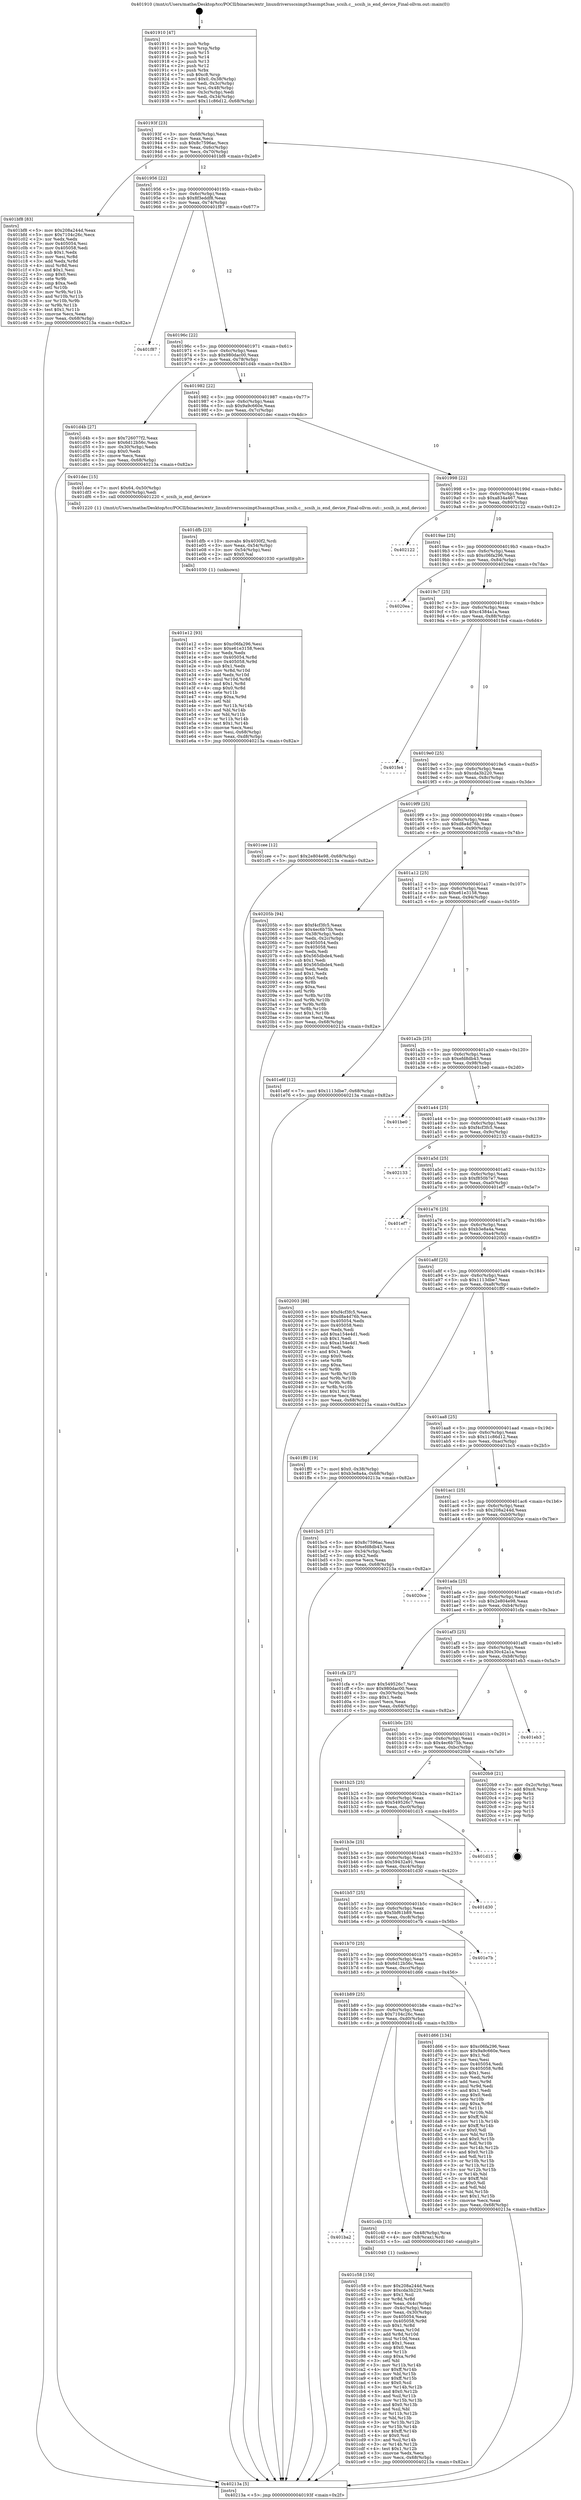 digraph "0x401910" {
  label = "0x401910 (/mnt/c/Users/mathe/Desktop/tcc/POCII/binaries/extr_linuxdriversscsimpt3sasmpt3sas_scsih.c__scsih_is_end_device_Final-ollvm.out::main(0))"
  labelloc = "t"
  node[shape=record]

  Entry [label="",width=0.3,height=0.3,shape=circle,fillcolor=black,style=filled]
  "0x40193f" [label="{
     0x40193f [23]\l
     | [instrs]\l
     &nbsp;&nbsp;0x40193f \<+3\>: mov -0x68(%rbp),%eax\l
     &nbsp;&nbsp;0x401942 \<+2\>: mov %eax,%ecx\l
     &nbsp;&nbsp;0x401944 \<+6\>: sub $0x8c7596ac,%ecx\l
     &nbsp;&nbsp;0x40194a \<+3\>: mov %eax,-0x6c(%rbp)\l
     &nbsp;&nbsp;0x40194d \<+3\>: mov %ecx,-0x70(%rbp)\l
     &nbsp;&nbsp;0x401950 \<+6\>: je 0000000000401bf8 \<main+0x2e8\>\l
  }"]
  "0x401bf8" [label="{
     0x401bf8 [83]\l
     | [instrs]\l
     &nbsp;&nbsp;0x401bf8 \<+5\>: mov $0x208a244d,%eax\l
     &nbsp;&nbsp;0x401bfd \<+5\>: mov $0x7104c26c,%ecx\l
     &nbsp;&nbsp;0x401c02 \<+2\>: xor %edx,%edx\l
     &nbsp;&nbsp;0x401c04 \<+7\>: mov 0x405054,%esi\l
     &nbsp;&nbsp;0x401c0b \<+7\>: mov 0x405058,%edi\l
     &nbsp;&nbsp;0x401c12 \<+3\>: sub $0x1,%edx\l
     &nbsp;&nbsp;0x401c15 \<+3\>: mov %esi,%r8d\l
     &nbsp;&nbsp;0x401c18 \<+3\>: add %edx,%r8d\l
     &nbsp;&nbsp;0x401c1b \<+4\>: imul %r8d,%esi\l
     &nbsp;&nbsp;0x401c1f \<+3\>: and $0x1,%esi\l
     &nbsp;&nbsp;0x401c22 \<+3\>: cmp $0x0,%esi\l
     &nbsp;&nbsp;0x401c25 \<+4\>: sete %r9b\l
     &nbsp;&nbsp;0x401c29 \<+3\>: cmp $0xa,%edi\l
     &nbsp;&nbsp;0x401c2c \<+4\>: setl %r10b\l
     &nbsp;&nbsp;0x401c30 \<+3\>: mov %r9b,%r11b\l
     &nbsp;&nbsp;0x401c33 \<+3\>: and %r10b,%r11b\l
     &nbsp;&nbsp;0x401c36 \<+3\>: xor %r10b,%r9b\l
     &nbsp;&nbsp;0x401c39 \<+3\>: or %r9b,%r11b\l
     &nbsp;&nbsp;0x401c3c \<+4\>: test $0x1,%r11b\l
     &nbsp;&nbsp;0x401c40 \<+3\>: cmovne %ecx,%eax\l
     &nbsp;&nbsp;0x401c43 \<+3\>: mov %eax,-0x68(%rbp)\l
     &nbsp;&nbsp;0x401c46 \<+5\>: jmp 000000000040213a \<main+0x82a\>\l
  }"]
  "0x401956" [label="{
     0x401956 [22]\l
     | [instrs]\l
     &nbsp;&nbsp;0x401956 \<+5\>: jmp 000000000040195b \<main+0x4b\>\l
     &nbsp;&nbsp;0x40195b \<+3\>: mov -0x6c(%rbp),%eax\l
     &nbsp;&nbsp;0x40195e \<+5\>: sub $0x8f3eddf8,%eax\l
     &nbsp;&nbsp;0x401963 \<+3\>: mov %eax,-0x74(%rbp)\l
     &nbsp;&nbsp;0x401966 \<+6\>: je 0000000000401f87 \<main+0x677\>\l
  }"]
  Exit [label="",width=0.3,height=0.3,shape=circle,fillcolor=black,style=filled,peripheries=2]
  "0x401f87" [label="{
     0x401f87\l
  }", style=dashed]
  "0x40196c" [label="{
     0x40196c [22]\l
     | [instrs]\l
     &nbsp;&nbsp;0x40196c \<+5\>: jmp 0000000000401971 \<main+0x61\>\l
     &nbsp;&nbsp;0x401971 \<+3\>: mov -0x6c(%rbp),%eax\l
     &nbsp;&nbsp;0x401974 \<+5\>: sub $0x980dac00,%eax\l
     &nbsp;&nbsp;0x401979 \<+3\>: mov %eax,-0x78(%rbp)\l
     &nbsp;&nbsp;0x40197c \<+6\>: je 0000000000401d4b \<main+0x43b\>\l
  }"]
  "0x401e12" [label="{
     0x401e12 [93]\l
     | [instrs]\l
     &nbsp;&nbsp;0x401e12 \<+5\>: mov $0xc06fa296,%esi\l
     &nbsp;&nbsp;0x401e17 \<+5\>: mov $0xe61e3158,%ecx\l
     &nbsp;&nbsp;0x401e1c \<+2\>: xor %edx,%edx\l
     &nbsp;&nbsp;0x401e1e \<+8\>: mov 0x405054,%r8d\l
     &nbsp;&nbsp;0x401e26 \<+8\>: mov 0x405058,%r9d\l
     &nbsp;&nbsp;0x401e2e \<+3\>: sub $0x1,%edx\l
     &nbsp;&nbsp;0x401e31 \<+3\>: mov %r8d,%r10d\l
     &nbsp;&nbsp;0x401e34 \<+3\>: add %edx,%r10d\l
     &nbsp;&nbsp;0x401e37 \<+4\>: imul %r10d,%r8d\l
     &nbsp;&nbsp;0x401e3b \<+4\>: and $0x1,%r8d\l
     &nbsp;&nbsp;0x401e3f \<+4\>: cmp $0x0,%r8d\l
     &nbsp;&nbsp;0x401e43 \<+4\>: sete %r11b\l
     &nbsp;&nbsp;0x401e47 \<+4\>: cmp $0xa,%r9d\l
     &nbsp;&nbsp;0x401e4b \<+3\>: setl %bl\l
     &nbsp;&nbsp;0x401e4e \<+3\>: mov %r11b,%r14b\l
     &nbsp;&nbsp;0x401e51 \<+3\>: and %bl,%r14b\l
     &nbsp;&nbsp;0x401e54 \<+3\>: xor %bl,%r11b\l
     &nbsp;&nbsp;0x401e57 \<+3\>: or %r11b,%r14b\l
     &nbsp;&nbsp;0x401e5a \<+4\>: test $0x1,%r14b\l
     &nbsp;&nbsp;0x401e5e \<+3\>: cmovne %ecx,%esi\l
     &nbsp;&nbsp;0x401e61 \<+3\>: mov %esi,-0x68(%rbp)\l
     &nbsp;&nbsp;0x401e64 \<+6\>: mov %eax,-0xd8(%rbp)\l
     &nbsp;&nbsp;0x401e6a \<+5\>: jmp 000000000040213a \<main+0x82a\>\l
  }"]
  "0x401d4b" [label="{
     0x401d4b [27]\l
     | [instrs]\l
     &nbsp;&nbsp;0x401d4b \<+5\>: mov $0x726077f2,%eax\l
     &nbsp;&nbsp;0x401d50 \<+5\>: mov $0x6d12b56c,%ecx\l
     &nbsp;&nbsp;0x401d55 \<+3\>: mov -0x30(%rbp),%edx\l
     &nbsp;&nbsp;0x401d58 \<+3\>: cmp $0x0,%edx\l
     &nbsp;&nbsp;0x401d5b \<+3\>: cmove %ecx,%eax\l
     &nbsp;&nbsp;0x401d5e \<+3\>: mov %eax,-0x68(%rbp)\l
     &nbsp;&nbsp;0x401d61 \<+5\>: jmp 000000000040213a \<main+0x82a\>\l
  }"]
  "0x401982" [label="{
     0x401982 [22]\l
     | [instrs]\l
     &nbsp;&nbsp;0x401982 \<+5\>: jmp 0000000000401987 \<main+0x77\>\l
     &nbsp;&nbsp;0x401987 \<+3\>: mov -0x6c(%rbp),%eax\l
     &nbsp;&nbsp;0x40198a \<+5\>: sub $0x9a9c660e,%eax\l
     &nbsp;&nbsp;0x40198f \<+3\>: mov %eax,-0x7c(%rbp)\l
     &nbsp;&nbsp;0x401992 \<+6\>: je 0000000000401dec \<main+0x4dc\>\l
  }"]
  "0x401dfb" [label="{
     0x401dfb [23]\l
     | [instrs]\l
     &nbsp;&nbsp;0x401dfb \<+10\>: movabs $0x4030f2,%rdi\l
     &nbsp;&nbsp;0x401e05 \<+3\>: mov %eax,-0x54(%rbp)\l
     &nbsp;&nbsp;0x401e08 \<+3\>: mov -0x54(%rbp),%esi\l
     &nbsp;&nbsp;0x401e0b \<+2\>: mov $0x0,%al\l
     &nbsp;&nbsp;0x401e0d \<+5\>: call 0000000000401030 \<printf@plt\>\l
     | [calls]\l
     &nbsp;&nbsp;0x401030 \{1\} (unknown)\l
  }"]
  "0x401dec" [label="{
     0x401dec [15]\l
     | [instrs]\l
     &nbsp;&nbsp;0x401dec \<+7\>: movl $0x64,-0x50(%rbp)\l
     &nbsp;&nbsp;0x401df3 \<+3\>: mov -0x50(%rbp),%edi\l
     &nbsp;&nbsp;0x401df6 \<+5\>: call 0000000000401220 \<_scsih_is_end_device\>\l
     | [calls]\l
     &nbsp;&nbsp;0x401220 \{1\} (/mnt/c/Users/mathe/Desktop/tcc/POCII/binaries/extr_linuxdriversscsimpt3sasmpt3sas_scsih.c__scsih_is_end_device_Final-ollvm.out::_scsih_is_end_device)\l
  }"]
  "0x401998" [label="{
     0x401998 [22]\l
     | [instrs]\l
     &nbsp;&nbsp;0x401998 \<+5\>: jmp 000000000040199d \<main+0x8d\>\l
     &nbsp;&nbsp;0x40199d \<+3\>: mov -0x6c(%rbp),%eax\l
     &nbsp;&nbsp;0x4019a0 \<+5\>: sub $0xa834a467,%eax\l
     &nbsp;&nbsp;0x4019a5 \<+3\>: mov %eax,-0x80(%rbp)\l
     &nbsp;&nbsp;0x4019a8 \<+6\>: je 0000000000402122 \<main+0x812\>\l
  }"]
  "0x401c58" [label="{
     0x401c58 [150]\l
     | [instrs]\l
     &nbsp;&nbsp;0x401c58 \<+5\>: mov $0x208a244d,%ecx\l
     &nbsp;&nbsp;0x401c5d \<+5\>: mov $0xcda3b220,%edx\l
     &nbsp;&nbsp;0x401c62 \<+3\>: mov $0x1,%sil\l
     &nbsp;&nbsp;0x401c65 \<+3\>: xor %r8d,%r8d\l
     &nbsp;&nbsp;0x401c68 \<+3\>: mov %eax,-0x4c(%rbp)\l
     &nbsp;&nbsp;0x401c6b \<+3\>: mov -0x4c(%rbp),%eax\l
     &nbsp;&nbsp;0x401c6e \<+3\>: mov %eax,-0x30(%rbp)\l
     &nbsp;&nbsp;0x401c71 \<+7\>: mov 0x405054,%eax\l
     &nbsp;&nbsp;0x401c78 \<+8\>: mov 0x405058,%r9d\l
     &nbsp;&nbsp;0x401c80 \<+4\>: sub $0x1,%r8d\l
     &nbsp;&nbsp;0x401c84 \<+3\>: mov %eax,%r10d\l
     &nbsp;&nbsp;0x401c87 \<+3\>: add %r8d,%r10d\l
     &nbsp;&nbsp;0x401c8a \<+4\>: imul %r10d,%eax\l
     &nbsp;&nbsp;0x401c8e \<+3\>: and $0x1,%eax\l
     &nbsp;&nbsp;0x401c91 \<+3\>: cmp $0x0,%eax\l
     &nbsp;&nbsp;0x401c94 \<+4\>: sete %r11b\l
     &nbsp;&nbsp;0x401c98 \<+4\>: cmp $0xa,%r9d\l
     &nbsp;&nbsp;0x401c9c \<+3\>: setl %bl\l
     &nbsp;&nbsp;0x401c9f \<+3\>: mov %r11b,%r14b\l
     &nbsp;&nbsp;0x401ca2 \<+4\>: xor $0xff,%r14b\l
     &nbsp;&nbsp;0x401ca6 \<+3\>: mov %bl,%r15b\l
     &nbsp;&nbsp;0x401ca9 \<+4\>: xor $0xff,%r15b\l
     &nbsp;&nbsp;0x401cad \<+4\>: xor $0x0,%sil\l
     &nbsp;&nbsp;0x401cb1 \<+3\>: mov %r14b,%r12b\l
     &nbsp;&nbsp;0x401cb4 \<+4\>: and $0x0,%r12b\l
     &nbsp;&nbsp;0x401cb8 \<+3\>: and %sil,%r11b\l
     &nbsp;&nbsp;0x401cbb \<+3\>: mov %r15b,%r13b\l
     &nbsp;&nbsp;0x401cbe \<+4\>: and $0x0,%r13b\l
     &nbsp;&nbsp;0x401cc2 \<+3\>: and %sil,%bl\l
     &nbsp;&nbsp;0x401cc5 \<+3\>: or %r11b,%r12b\l
     &nbsp;&nbsp;0x401cc8 \<+3\>: or %bl,%r13b\l
     &nbsp;&nbsp;0x401ccb \<+3\>: xor %r13b,%r12b\l
     &nbsp;&nbsp;0x401cce \<+3\>: or %r15b,%r14b\l
     &nbsp;&nbsp;0x401cd1 \<+4\>: xor $0xff,%r14b\l
     &nbsp;&nbsp;0x401cd5 \<+4\>: or $0x0,%sil\l
     &nbsp;&nbsp;0x401cd9 \<+3\>: and %sil,%r14b\l
     &nbsp;&nbsp;0x401cdc \<+3\>: or %r14b,%r12b\l
     &nbsp;&nbsp;0x401cdf \<+4\>: test $0x1,%r12b\l
     &nbsp;&nbsp;0x401ce3 \<+3\>: cmovne %edx,%ecx\l
     &nbsp;&nbsp;0x401ce6 \<+3\>: mov %ecx,-0x68(%rbp)\l
     &nbsp;&nbsp;0x401ce9 \<+5\>: jmp 000000000040213a \<main+0x82a\>\l
  }"]
  "0x402122" [label="{
     0x402122\l
  }", style=dashed]
  "0x4019ae" [label="{
     0x4019ae [25]\l
     | [instrs]\l
     &nbsp;&nbsp;0x4019ae \<+5\>: jmp 00000000004019b3 \<main+0xa3\>\l
     &nbsp;&nbsp;0x4019b3 \<+3\>: mov -0x6c(%rbp),%eax\l
     &nbsp;&nbsp;0x4019b6 \<+5\>: sub $0xc06fa296,%eax\l
     &nbsp;&nbsp;0x4019bb \<+6\>: mov %eax,-0x84(%rbp)\l
     &nbsp;&nbsp;0x4019c1 \<+6\>: je 00000000004020ea \<main+0x7da\>\l
  }"]
  "0x401ba2" [label="{
     0x401ba2\l
  }", style=dashed]
  "0x4020ea" [label="{
     0x4020ea\l
  }", style=dashed]
  "0x4019c7" [label="{
     0x4019c7 [25]\l
     | [instrs]\l
     &nbsp;&nbsp;0x4019c7 \<+5\>: jmp 00000000004019cc \<main+0xbc\>\l
     &nbsp;&nbsp;0x4019cc \<+3\>: mov -0x6c(%rbp),%eax\l
     &nbsp;&nbsp;0x4019cf \<+5\>: sub $0xc4384a1a,%eax\l
     &nbsp;&nbsp;0x4019d4 \<+6\>: mov %eax,-0x88(%rbp)\l
     &nbsp;&nbsp;0x4019da \<+6\>: je 0000000000401fe4 \<main+0x6d4\>\l
  }"]
  "0x401c4b" [label="{
     0x401c4b [13]\l
     | [instrs]\l
     &nbsp;&nbsp;0x401c4b \<+4\>: mov -0x48(%rbp),%rax\l
     &nbsp;&nbsp;0x401c4f \<+4\>: mov 0x8(%rax),%rdi\l
     &nbsp;&nbsp;0x401c53 \<+5\>: call 0000000000401040 \<atoi@plt\>\l
     | [calls]\l
     &nbsp;&nbsp;0x401040 \{1\} (unknown)\l
  }"]
  "0x401fe4" [label="{
     0x401fe4\l
  }", style=dashed]
  "0x4019e0" [label="{
     0x4019e0 [25]\l
     | [instrs]\l
     &nbsp;&nbsp;0x4019e0 \<+5\>: jmp 00000000004019e5 \<main+0xd5\>\l
     &nbsp;&nbsp;0x4019e5 \<+3\>: mov -0x6c(%rbp),%eax\l
     &nbsp;&nbsp;0x4019e8 \<+5\>: sub $0xcda3b220,%eax\l
     &nbsp;&nbsp;0x4019ed \<+6\>: mov %eax,-0x8c(%rbp)\l
     &nbsp;&nbsp;0x4019f3 \<+6\>: je 0000000000401cee \<main+0x3de\>\l
  }"]
  "0x401b89" [label="{
     0x401b89 [25]\l
     | [instrs]\l
     &nbsp;&nbsp;0x401b89 \<+5\>: jmp 0000000000401b8e \<main+0x27e\>\l
     &nbsp;&nbsp;0x401b8e \<+3\>: mov -0x6c(%rbp),%eax\l
     &nbsp;&nbsp;0x401b91 \<+5\>: sub $0x7104c26c,%eax\l
     &nbsp;&nbsp;0x401b96 \<+6\>: mov %eax,-0xd0(%rbp)\l
     &nbsp;&nbsp;0x401b9c \<+6\>: je 0000000000401c4b \<main+0x33b\>\l
  }"]
  "0x401cee" [label="{
     0x401cee [12]\l
     | [instrs]\l
     &nbsp;&nbsp;0x401cee \<+7\>: movl $0x2e804e98,-0x68(%rbp)\l
     &nbsp;&nbsp;0x401cf5 \<+5\>: jmp 000000000040213a \<main+0x82a\>\l
  }"]
  "0x4019f9" [label="{
     0x4019f9 [25]\l
     | [instrs]\l
     &nbsp;&nbsp;0x4019f9 \<+5\>: jmp 00000000004019fe \<main+0xee\>\l
     &nbsp;&nbsp;0x4019fe \<+3\>: mov -0x6c(%rbp),%eax\l
     &nbsp;&nbsp;0x401a01 \<+5\>: sub $0xd8a4d76b,%eax\l
     &nbsp;&nbsp;0x401a06 \<+6\>: mov %eax,-0x90(%rbp)\l
     &nbsp;&nbsp;0x401a0c \<+6\>: je 000000000040205b \<main+0x74b\>\l
  }"]
  "0x401d66" [label="{
     0x401d66 [134]\l
     | [instrs]\l
     &nbsp;&nbsp;0x401d66 \<+5\>: mov $0xc06fa296,%eax\l
     &nbsp;&nbsp;0x401d6b \<+5\>: mov $0x9a9c660e,%ecx\l
     &nbsp;&nbsp;0x401d70 \<+2\>: mov $0x1,%dl\l
     &nbsp;&nbsp;0x401d72 \<+2\>: xor %esi,%esi\l
     &nbsp;&nbsp;0x401d74 \<+7\>: mov 0x405054,%edi\l
     &nbsp;&nbsp;0x401d7b \<+8\>: mov 0x405058,%r8d\l
     &nbsp;&nbsp;0x401d83 \<+3\>: sub $0x1,%esi\l
     &nbsp;&nbsp;0x401d86 \<+3\>: mov %edi,%r9d\l
     &nbsp;&nbsp;0x401d89 \<+3\>: add %esi,%r9d\l
     &nbsp;&nbsp;0x401d8c \<+4\>: imul %r9d,%edi\l
     &nbsp;&nbsp;0x401d90 \<+3\>: and $0x1,%edi\l
     &nbsp;&nbsp;0x401d93 \<+3\>: cmp $0x0,%edi\l
     &nbsp;&nbsp;0x401d96 \<+4\>: sete %r10b\l
     &nbsp;&nbsp;0x401d9a \<+4\>: cmp $0xa,%r8d\l
     &nbsp;&nbsp;0x401d9e \<+4\>: setl %r11b\l
     &nbsp;&nbsp;0x401da2 \<+3\>: mov %r10b,%bl\l
     &nbsp;&nbsp;0x401da5 \<+3\>: xor $0xff,%bl\l
     &nbsp;&nbsp;0x401da8 \<+3\>: mov %r11b,%r14b\l
     &nbsp;&nbsp;0x401dab \<+4\>: xor $0xff,%r14b\l
     &nbsp;&nbsp;0x401daf \<+3\>: xor $0x0,%dl\l
     &nbsp;&nbsp;0x401db2 \<+3\>: mov %bl,%r15b\l
     &nbsp;&nbsp;0x401db5 \<+4\>: and $0x0,%r15b\l
     &nbsp;&nbsp;0x401db9 \<+3\>: and %dl,%r10b\l
     &nbsp;&nbsp;0x401dbc \<+3\>: mov %r14b,%r12b\l
     &nbsp;&nbsp;0x401dbf \<+4\>: and $0x0,%r12b\l
     &nbsp;&nbsp;0x401dc3 \<+3\>: and %dl,%r11b\l
     &nbsp;&nbsp;0x401dc6 \<+3\>: or %r10b,%r15b\l
     &nbsp;&nbsp;0x401dc9 \<+3\>: or %r11b,%r12b\l
     &nbsp;&nbsp;0x401dcc \<+3\>: xor %r12b,%r15b\l
     &nbsp;&nbsp;0x401dcf \<+3\>: or %r14b,%bl\l
     &nbsp;&nbsp;0x401dd2 \<+3\>: xor $0xff,%bl\l
     &nbsp;&nbsp;0x401dd5 \<+3\>: or $0x0,%dl\l
     &nbsp;&nbsp;0x401dd8 \<+2\>: and %dl,%bl\l
     &nbsp;&nbsp;0x401dda \<+3\>: or %bl,%r15b\l
     &nbsp;&nbsp;0x401ddd \<+4\>: test $0x1,%r15b\l
     &nbsp;&nbsp;0x401de1 \<+3\>: cmovne %ecx,%eax\l
     &nbsp;&nbsp;0x401de4 \<+3\>: mov %eax,-0x68(%rbp)\l
     &nbsp;&nbsp;0x401de7 \<+5\>: jmp 000000000040213a \<main+0x82a\>\l
  }"]
  "0x40205b" [label="{
     0x40205b [94]\l
     | [instrs]\l
     &nbsp;&nbsp;0x40205b \<+5\>: mov $0xf4cf3fc5,%eax\l
     &nbsp;&nbsp;0x402060 \<+5\>: mov $0x4ec6b75b,%ecx\l
     &nbsp;&nbsp;0x402065 \<+3\>: mov -0x38(%rbp),%edx\l
     &nbsp;&nbsp;0x402068 \<+3\>: mov %edx,-0x2c(%rbp)\l
     &nbsp;&nbsp;0x40206b \<+7\>: mov 0x405054,%edx\l
     &nbsp;&nbsp;0x402072 \<+7\>: mov 0x405058,%esi\l
     &nbsp;&nbsp;0x402079 \<+2\>: mov %edx,%edi\l
     &nbsp;&nbsp;0x40207b \<+6\>: sub $0x565dbde4,%edi\l
     &nbsp;&nbsp;0x402081 \<+3\>: sub $0x1,%edi\l
     &nbsp;&nbsp;0x402084 \<+6\>: add $0x565dbde4,%edi\l
     &nbsp;&nbsp;0x40208a \<+3\>: imul %edi,%edx\l
     &nbsp;&nbsp;0x40208d \<+3\>: and $0x1,%edx\l
     &nbsp;&nbsp;0x402090 \<+3\>: cmp $0x0,%edx\l
     &nbsp;&nbsp;0x402093 \<+4\>: sete %r8b\l
     &nbsp;&nbsp;0x402097 \<+3\>: cmp $0xa,%esi\l
     &nbsp;&nbsp;0x40209a \<+4\>: setl %r9b\l
     &nbsp;&nbsp;0x40209e \<+3\>: mov %r8b,%r10b\l
     &nbsp;&nbsp;0x4020a1 \<+3\>: and %r9b,%r10b\l
     &nbsp;&nbsp;0x4020a4 \<+3\>: xor %r9b,%r8b\l
     &nbsp;&nbsp;0x4020a7 \<+3\>: or %r8b,%r10b\l
     &nbsp;&nbsp;0x4020aa \<+4\>: test $0x1,%r10b\l
     &nbsp;&nbsp;0x4020ae \<+3\>: cmovne %ecx,%eax\l
     &nbsp;&nbsp;0x4020b1 \<+3\>: mov %eax,-0x68(%rbp)\l
     &nbsp;&nbsp;0x4020b4 \<+5\>: jmp 000000000040213a \<main+0x82a\>\l
  }"]
  "0x401a12" [label="{
     0x401a12 [25]\l
     | [instrs]\l
     &nbsp;&nbsp;0x401a12 \<+5\>: jmp 0000000000401a17 \<main+0x107\>\l
     &nbsp;&nbsp;0x401a17 \<+3\>: mov -0x6c(%rbp),%eax\l
     &nbsp;&nbsp;0x401a1a \<+5\>: sub $0xe61e3158,%eax\l
     &nbsp;&nbsp;0x401a1f \<+6\>: mov %eax,-0x94(%rbp)\l
     &nbsp;&nbsp;0x401a25 \<+6\>: je 0000000000401e6f \<main+0x55f\>\l
  }"]
  "0x401b70" [label="{
     0x401b70 [25]\l
     | [instrs]\l
     &nbsp;&nbsp;0x401b70 \<+5\>: jmp 0000000000401b75 \<main+0x265\>\l
     &nbsp;&nbsp;0x401b75 \<+3\>: mov -0x6c(%rbp),%eax\l
     &nbsp;&nbsp;0x401b78 \<+5\>: sub $0x6d12b56c,%eax\l
     &nbsp;&nbsp;0x401b7d \<+6\>: mov %eax,-0xcc(%rbp)\l
     &nbsp;&nbsp;0x401b83 \<+6\>: je 0000000000401d66 \<main+0x456\>\l
  }"]
  "0x401e6f" [label="{
     0x401e6f [12]\l
     | [instrs]\l
     &nbsp;&nbsp;0x401e6f \<+7\>: movl $0x1113dbe7,-0x68(%rbp)\l
     &nbsp;&nbsp;0x401e76 \<+5\>: jmp 000000000040213a \<main+0x82a\>\l
  }"]
  "0x401a2b" [label="{
     0x401a2b [25]\l
     | [instrs]\l
     &nbsp;&nbsp;0x401a2b \<+5\>: jmp 0000000000401a30 \<main+0x120\>\l
     &nbsp;&nbsp;0x401a30 \<+3\>: mov -0x6c(%rbp),%eax\l
     &nbsp;&nbsp;0x401a33 \<+5\>: sub $0xefd8db43,%eax\l
     &nbsp;&nbsp;0x401a38 \<+6\>: mov %eax,-0x98(%rbp)\l
     &nbsp;&nbsp;0x401a3e \<+6\>: je 0000000000401be0 \<main+0x2d0\>\l
  }"]
  "0x401e7b" [label="{
     0x401e7b\l
  }", style=dashed]
  "0x401be0" [label="{
     0x401be0\l
  }", style=dashed]
  "0x401a44" [label="{
     0x401a44 [25]\l
     | [instrs]\l
     &nbsp;&nbsp;0x401a44 \<+5\>: jmp 0000000000401a49 \<main+0x139\>\l
     &nbsp;&nbsp;0x401a49 \<+3\>: mov -0x6c(%rbp),%eax\l
     &nbsp;&nbsp;0x401a4c \<+5\>: sub $0xf4cf3fc5,%eax\l
     &nbsp;&nbsp;0x401a51 \<+6\>: mov %eax,-0x9c(%rbp)\l
     &nbsp;&nbsp;0x401a57 \<+6\>: je 0000000000402133 \<main+0x823\>\l
  }"]
  "0x401b57" [label="{
     0x401b57 [25]\l
     | [instrs]\l
     &nbsp;&nbsp;0x401b57 \<+5\>: jmp 0000000000401b5c \<main+0x24c\>\l
     &nbsp;&nbsp;0x401b5c \<+3\>: mov -0x6c(%rbp),%eax\l
     &nbsp;&nbsp;0x401b5f \<+5\>: sub $0x5bf61b89,%eax\l
     &nbsp;&nbsp;0x401b64 \<+6\>: mov %eax,-0xc8(%rbp)\l
     &nbsp;&nbsp;0x401b6a \<+6\>: je 0000000000401e7b \<main+0x56b\>\l
  }"]
  "0x402133" [label="{
     0x402133\l
  }", style=dashed]
  "0x401a5d" [label="{
     0x401a5d [25]\l
     | [instrs]\l
     &nbsp;&nbsp;0x401a5d \<+5\>: jmp 0000000000401a62 \<main+0x152\>\l
     &nbsp;&nbsp;0x401a62 \<+3\>: mov -0x6c(%rbp),%eax\l
     &nbsp;&nbsp;0x401a65 \<+5\>: sub $0xf850b7e7,%eax\l
     &nbsp;&nbsp;0x401a6a \<+6\>: mov %eax,-0xa0(%rbp)\l
     &nbsp;&nbsp;0x401a70 \<+6\>: je 0000000000401ef7 \<main+0x5e7\>\l
  }"]
  "0x401d30" [label="{
     0x401d30\l
  }", style=dashed]
  "0x401ef7" [label="{
     0x401ef7\l
  }", style=dashed]
  "0x401a76" [label="{
     0x401a76 [25]\l
     | [instrs]\l
     &nbsp;&nbsp;0x401a76 \<+5\>: jmp 0000000000401a7b \<main+0x16b\>\l
     &nbsp;&nbsp;0x401a7b \<+3\>: mov -0x6c(%rbp),%eax\l
     &nbsp;&nbsp;0x401a7e \<+5\>: sub $0xb3e8a4a,%eax\l
     &nbsp;&nbsp;0x401a83 \<+6\>: mov %eax,-0xa4(%rbp)\l
     &nbsp;&nbsp;0x401a89 \<+6\>: je 0000000000402003 \<main+0x6f3\>\l
  }"]
  "0x401b3e" [label="{
     0x401b3e [25]\l
     | [instrs]\l
     &nbsp;&nbsp;0x401b3e \<+5\>: jmp 0000000000401b43 \<main+0x233\>\l
     &nbsp;&nbsp;0x401b43 \<+3\>: mov -0x6c(%rbp),%eax\l
     &nbsp;&nbsp;0x401b46 \<+5\>: sub $0x59432a91,%eax\l
     &nbsp;&nbsp;0x401b4b \<+6\>: mov %eax,-0xc4(%rbp)\l
     &nbsp;&nbsp;0x401b51 \<+6\>: je 0000000000401d30 \<main+0x420\>\l
  }"]
  "0x402003" [label="{
     0x402003 [88]\l
     | [instrs]\l
     &nbsp;&nbsp;0x402003 \<+5\>: mov $0xf4cf3fc5,%eax\l
     &nbsp;&nbsp;0x402008 \<+5\>: mov $0xd8a4d76b,%ecx\l
     &nbsp;&nbsp;0x40200d \<+7\>: mov 0x405054,%edx\l
     &nbsp;&nbsp;0x402014 \<+7\>: mov 0x405058,%esi\l
     &nbsp;&nbsp;0x40201b \<+2\>: mov %edx,%edi\l
     &nbsp;&nbsp;0x40201d \<+6\>: add $0xa154e4d1,%edi\l
     &nbsp;&nbsp;0x402023 \<+3\>: sub $0x1,%edi\l
     &nbsp;&nbsp;0x402026 \<+6\>: sub $0xa154e4d1,%edi\l
     &nbsp;&nbsp;0x40202c \<+3\>: imul %edi,%edx\l
     &nbsp;&nbsp;0x40202f \<+3\>: and $0x1,%edx\l
     &nbsp;&nbsp;0x402032 \<+3\>: cmp $0x0,%edx\l
     &nbsp;&nbsp;0x402035 \<+4\>: sete %r8b\l
     &nbsp;&nbsp;0x402039 \<+3\>: cmp $0xa,%esi\l
     &nbsp;&nbsp;0x40203c \<+4\>: setl %r9b\l
     &nbsp;&nbsp;0x402040 \<+3\>: mov %r8b,%r10b\l
     &nbsp;&nbsp;0x402043 \<+3\>: and %r9b,%r10b\l
     &nbsp;&nbsp;0x402046 \<+3\>: xor %r9b,%r8b\l
     &nbsp;&nbsp;0x402049 \<+3\>: or %r8b,%r10b\l
     &nbsp;&nbsp;0x40204c \<+4\>: test $0x1,%r10b\l
     &nbsp;&nbsp;0x402050 \<+3\>: cmovne %ecx,%eax\l
     &nbsp;&nbsp;0x402053 \<+3\>: mov %eax,-0x68(%rbp)\l
     &nbsp;&nbsp;0x402056 \<+5\>: jmp 000000000040213a \<main+0x82a\>\l
  }"]
  "0x401a8f" [label="{
     0x401a8f [25]\l
     | [instrs]\l
     &nbsp;&nbsp;0x401a8f \<+5\>: jmp 0000000000401a94 \<main+0x184\>\l
     &nbsp;&nbsp;0x401a94 \<+3\>: mov -0x6c(%rbp),%eax\l
     &nbsp;&nbsp;0x401a97 \<+5\>: sub $0x1113dbe7,%eax\l
     &nbsp;&nbsp;0x401a9c \<+6\>: mov %eax,-0xa8(%rbp)\l
     &nbsp;&nbsp;0x401aa2 \<+6\>: je 0000000000401ff0 \<main+0x6e0\>\l
  }"]
  "0x401d15" [label="{
     0x401d15\l
  }", style=dashed]
  "0x401ff0" [label="{
     0x401ff0 [19]\l
     | [instrs]\l
     &nbsp;&nbsp;0x401ff0 \<+7\>: movl $0x0,-0x38(%rbp)\l
     &nbsp;&nbsp;0x401ff7 \<+7\>: movl $0xb3e8a4a,-0x68(%rbp)\l
     &nbsp;&nbsp;0x401ffe \<+5\>: jmp 000000000040213a \<main+0x82a\>\l
  }"]
  "0x401aa8" [label="{
     0x401aa8 [25]\l
     | [instrs]\l
     &nbsp;&nbsp;0x401aa8 \<+5\>: jmp 0000000000401aad \<main+0x19d\>\l
     &nbsp;&nbsp;0x401aad \<+3\>: mov -0x6c(%rbp),%eax\l
     &nbsp;&nbsp;0x401ab0 \<+5\>: sub $0x11c86d12,%eax\l
     &nbsp;&nbsp;0x401ab5 \<+6\>: mov %eax,-0xac(%rbp)\l
     &nbsp;&nbsp;0x401abb \<+6\>: je 0000000000401bc5 \<main+0x2b5\>\l
  }"]
  "0x401b25" [label="{
     0x401b25 [25]\l
     | [instrs]\l
     &nbsp;&nbsp;0x401b25 \<+5\>: jmp 0000000000401b2a \<main+0x21a\>\l
     &nbsp;&nbsp;0x401b2a \<+3\>: mov -0x6c(%rbp),%eax\l
     &nbsp;&nbsp;0x401b2d \<+5\>: sub $0x549526c7,%eax\l
     &nbsp;&nbsp;0x401b32 \<+6\>: mov %eax,-0xc0(%rbp)\l
     &nbsp;&nbsp;0x401b38 \<+6\>: je 0000000000401d15 \<main+0x405\>\l
  }"]
  "0x401bc5" [label="{
     0x401bc5 [27]\l
     | [instrs]\l
     &nbsp;&nbsp;0x401bc5 \<+5\>: mov $0x8c7596ac,%eax\l
     &nbsp;&nbsp;0x401bca \<+5\>: mov $0xefd8db43,%ecx\l
     &nbsp;&nbsp;0x401bcf \<+3\>: mov -0x34(%rbp),%edx\l
     &nbsp;&nbsp;0x401bd2 \<+3\>: cmp $0x2,%edx\l
     &nbsp;&nbsp;0x401bd5 \<+3\>: cmovne %ecx,%eax\l
     &nbsp;&nbsp;0x401bd8 \<+3\>: mov %eax,-0x68(%rbp)\l
     &nbsp;&nbsp;0x401bdb \<+5\>: jmp 000000000040213a \<main+0x82a\>\l
  }"]
  "0x401ac1" [label="{
     0x401ac1 [25]\l
     | [instrs]\l
     &nbsp;&nbsp;0x401ac1 \<+5\>: jmp 0000000000401ac6 \<main+0x1b6\>\l
     &nbsp;&nbsp;0x401ac6 \<+3\>: mov -0x6c(%rbp),%eax\l
     &nbsp;&nbsp;0x401ac9 \<+5\>: sub $0x208a244d,%eax\l
     &nbsp;&nbsp;0x401ace \<+6\>: mov %eax,-0xb0(%rbp)\l
     &nbsp;&nbsp;0x401ad4 \<+6\>: je 00000000004020ce \<main+0x7be\>\l
  }"]
  "0x40213a" [label="{
     0x40213a [5]\l
     | [instrs]\l
     &nbsp;&nbsp;0x40213a \<+5\>: jmp 000000000040193f \<main+0x2f\>\l
  }"]
  "0x401910" [label="{
     0x401910 [47]\l
     | [instrs]\l
     &nbsp;&nbsp;0x401910 \<+1\>: push %rbp\l
     &nbsp;&nbsp;0x401911 \<+3\>: mov %rsp,%rbp\l
     &nbsp;&nbsp;0x401914 \<+2\>: push %r15\l
     &nbsp;&nbsp;0x401916 \<+2\>: push %r14\l
     &nbsp;&nbsp;0x401918 \<+2\>: push %r13\l
     &nbsp;&nbsp;0x40191a \<+2\>: push %r12\l
     &nbsp;&nbsp;0x40191c \<+1\>: push %rbx\l
     &nbsp;&nbsp;0x40191d \<+7\>: sub $0xc8,%rsp\l
     &nbsp;&nbsp;0x401924 \<+7\>: movl $0x0,-0x38(%rbp)\l
     &nbsp;&nbsp;0x40192b \<+3\>: mov %edi,-0x3c(%rbp)\l
     &nbsp;&nbsp;0x40192e \<+4\>: mov %rsi,-0x48(%rbp)\l
     &nbsp;&nbsp;0x401932 \<+3\>: mov -0x3c(%rbp),%edi\l
     &nbsp;&nbsp;0x401935 \<+3\>: mov %edi,-0x34(%rbp)\l
     &nbsp;&nbsp;0x401938 \<+7\>: movl $0x11c86d12,-0x68(%rbp)\l
  }"]
  "0x4020b9" [label="{
     0x4020b9 [21]\l
     | [instrs]\l
     &nbsp;&nbsp;0x4020b9 \<+3\>: mov -0x2c(%rbp),%eax\l
     &nbsp;&nbsp;0x4020bc \<+7\>: add $0xc8,%rsp\l
     &nbsp;&nbsp;0x4020c3 \<+1\>: pop %rbx\l
     &nbsp;&nbsp;0x4020c4 \<+2\>: pop %r12\l
     &nbsp;&nbsp;0x4020c6 \<+2\>: pop %r13\l
     &nbsp;&nbsp;0x4020c8 \<+2\>: pop %r14\l
     &nbsp;&nbsp;0x4020ca \<+2\>: pop %r15\l
     &nbsp;&nbsp;0x4020cc \<+1\>: pop %rbp\l
     &nbsp;&nbsp;0x4020cd \<+1\>: ret\l
  }"]
  "0x4020ce" [label="{
     0x4020ce\l
  }", style=dashed]
  "0x401ada" [label="{
     0x401ada [25]\l
     | [instrs]\l
     &nbsp;&nbsp;0x401ada \<+5\>: jmp 0000000000401adf \<main+0x1cf\>\l
     &nbsp;&nbsp;0x401adf \<+3\>: mov -0x6c(%rbp),%eax\l
     &nbsp;&nbsp;0x401ae2 \<+5\>: sub $0x2e804e98,%eax\l
     &nbsp;&nbsp;0x401ae7 \<+6\>: mov %eax,-0xb4(%rbp)\l
     &nbsp;&nbsp;0x401aed \<+6\>: je 0000000000401cfa \<main+0x3ea\>\l
  }"]
  "0x401b0c" [label="{
     0x401b0c [25]\l
     | [instrs]\l
     &nbsp;&nbsp;0x401b0c \<+5\>: jmp 0000000000401b11 \<main+0x201\>\l
     &nbsp;&nbsp;0x401b11 \<+3\>: mov -0x6c(%rbp),%eax\l
     &nbsp;&nbsp;0x401b14 \<+5\>: sub $0x4ec6b75b,%eax\l
     &nbsp;&nbsp;0x401b19 \<+6\>: mov %eax,-0xbc(%rbp)\l
     &nbsp;&nbsp;0x401b1f \<+6\>: je 00000000004020b9 \<main+0x7a9\>\l
  }"]
  "0x401cfa" [label="{
     0x401cfa [27]\l
     | [instrs]\l
     &nbsp;&nbsp;0x401cfa \<+5\>: mov $0x549526c7,%eax\l
     &nbsp;&nbsp;0x401cff \<+5\>: mov $0x980dac00,%ecx\l
     &nbsp;&nbsp;0x401d04 \<+3\>: mov -0x30(%rbp),%edx\l
     &nbsp;&nbsp;0x401d07 \<+3\>: cmp $0x1,%edx\l
     &nbsp;&nbsp;0x401d0a \<+3\>: cmovl %ecx,%eax\l
     &nbsp;&nbsp;0x401d0d \<+3\>: mov %eax,-0x68(%rbp)\l
     &nbsp;&nbsp;0x401d10 \<+5\>: jmp 000000000040213a \<main+0x82a\>\l
  }"]
  "0x401af3" [label="{
     0x401af3 [25]\l
     | [instrs]\l
     &nbsp;&nbsp;0x401af3 \<+5\>: jmp 0000000000401af8 \<main+0x1e8\>\l
     &nbsp;&nbsp;0x401af8 \<+3\>: mov -0x6c(%rbp),%eax\l
     &nbsp;&nbsp;0x401afb \<+5\>: sub $0x30c42a1a,%eax\l
     &nbsp;&nbsp;0x401b00 \<+6\>: mov %eax,-0xb8(%rbp)\l
     &nbsp;&nbsp;0x401b06 \<+6\>: je 0000000000401eb3 \<main+0x5a3\>\l
  }"]
  "0x401eb3" [label="{
     0x401eb3\l
  }", style=dashed]
  Entry -> "0x401910" [label=" 1"]
  "0x40193f" -> "0x401bf8" [label=" 1"]
  "0x40193f" -> "0x401956" [label=" 12"]
  "0x4020b9" -> Exit [label=" 1"]
  "0x401956" -> "0x401f87" [label=" 0"]
  "0x401956" -> "0x40196c" [label=" 12"]
  "0x40205b" -> "0x40213a" [label=" 1"]
  "0x40196c" -> "0x401d4b" [label=" 1"]
  "0x40196c" -> "0x401982" [label=" 11"]
  "0x402003" -> "0x40213a" [label=" 1"]
  "0x401982" -> "0x401dec" [label=" 1"]
  "0x401982" -> "0x401998" [label=" 10"]
  "0x401ff0" -> "0x40213a" [label=" 1"]
  "0x401998" -> "0x402122" [label=" 0"]
  "0x401998" -> "0x4019ae" [label=" 10"]
  "0x401e6f" -> "0x40213a" [label=" 1"]
  "0x4019ae" -> "0x4020ea" [label=" 0"]
  "0x4019ae" -> "0x4019c7" [label=" 10"]
  "0x401e12" -> "0x40213a" [label=" 1"]
  "0x4019c7" -> "0x401fe4" [label=" 0"]
  "0x4019c7" -> "0x4019e0" [label=" 10"]
  "0x401dfb" -> "0x401e12" [label=" 1"]
  "0x4019e0" -> "0x401cee" [label=" 1"]
  "0x4019e0" -> "0x4019f9" [label=" 9"]
  "0x401d66" -> "0x40213a" [label=" 1"]
  "0x4019f9" -> "0x40205b" [label=" 1"]
  "0x4019f9" -> "0x401a12" [label=" 8"]
  "0x401d4b" -> "0x40213a" [label=" 1"]
  "0x401a12" -> "0x401e6f" [label=" 1"]
  "0x401a12" -> "0x401a2b" [label=" 7"]
  "0x401cee" -> "0x40213a" [label=" 1"]
  "0x401a2b" -> "0x401be0" [label=" 0"]
  "0x401a2b" -> "0x401a44" [label=" 7"]
  "0x401c58" -> "0x40213a" [label=" 1"]
  "0x401a44" -> "0x402133" [label=" 0"]
  "0x401a44" -> "0x401a5d" [label=" 7"]
  "0x401b89" -> "0x401ba2" [label=" 0"]
  "0x401a5d" -> "0x401ef7" [label=" 0"]
  "0x401a5d" -> "0x401a76" [label=" 7"]
  "0x401b89" -> "0x401c4b" [label=" 1"]
  "0x401a76" -> "0x402003" [label=" 1"]
  "0x401a76" -> "0x401a8f" [label=" 6"]
  "0x401b70" -> "0x401b89" [label=" 1"]
  "0x401a8f" -> "0x401ff0" [label=" 1"]
  "0x401a8f" -> "0x401aa8" [label=" 5"]
  "0x401b70" -> "0x401d66" [label=" 1"]
  "0x401aa8" -> "0x401bc5" [label=" 1"]
  "0x401aa8" -> "0x401ac1" [label=" 4"]
  "0x401bc5" -> "0x40213a" [label=" 1"]
  "0x401910" -> "0x40193f" [label=" 1"]
  "0x40213a" -> "0x40193f" [label=" 12"]
  "0x401bf8" -> "0x40213a" [label=" 1"]
  "0x401b57" -> "0x401b70" [label=" 2"]
  "0x401ac1" -> "0x4020ce" [label=" 0"]
  "0x401ac1" -> "0x401ada" [label=" 4"]
  "0x401b57" -> "0x401e7b" [label=" 0"]
  "0x401ada" -> "0x401cfa" [label=" 1"]
  "0x401ada" -> "0x401af3" [label=" 3"]
  "0x401b3e" -> "0x401b57" [label=" 2"]
  "0x401af3" -> "0x401eb3" [label=" 0"]
  "0x401af3" -> "0x401b0c" [label=" 3"]
  "0x401c4b" -> "0x401c58" [label=" 1"]
  "0x401b0c" -> "0x4020b9" [label=" 1"]
  "0x401b0c" -> "0x401b25" [label=" 2"]
  "0x401cfa" -> "0x40213a" [label=" 1"]
  "0x401b25" -> "0x401d15" [label=" 0"]
  "0x401b25" -> "0x401b3e" [label=" 2"]
  "0x401dec" -> "0x401dfb" [label=" 1"]
  "0x401b3e" -> "0x401d30" [label=" 0"]
}
